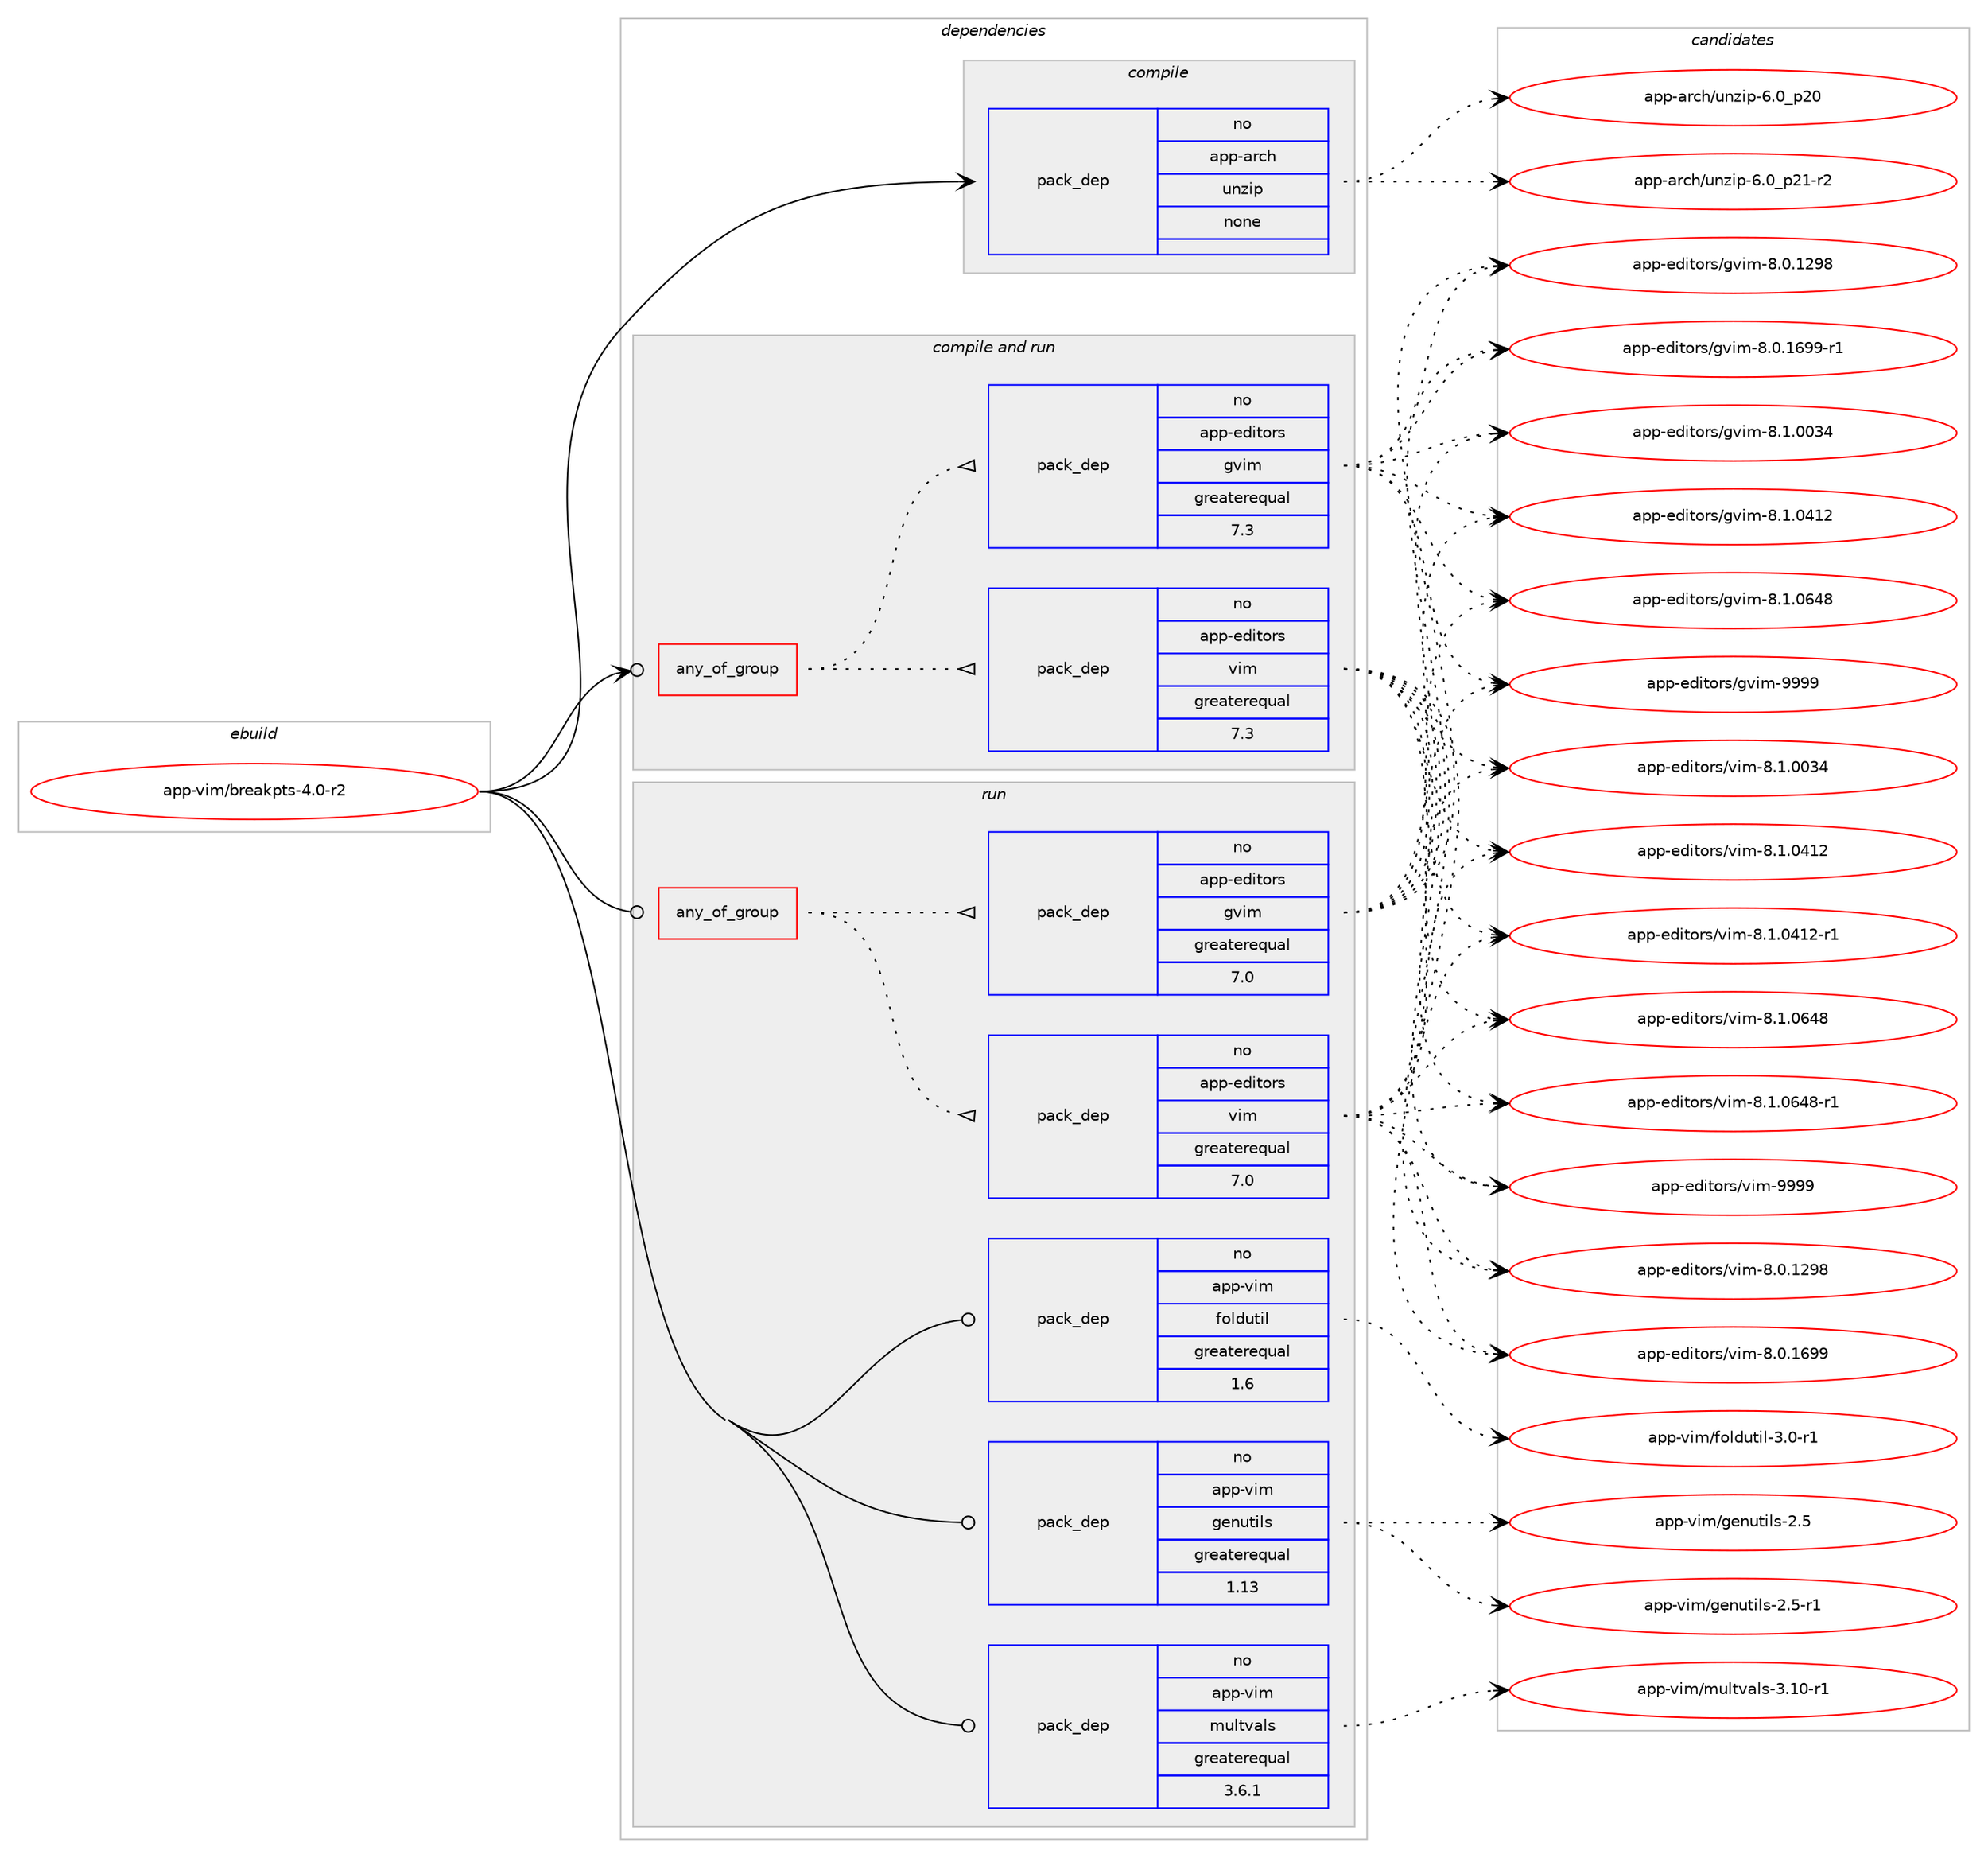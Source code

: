 digraph prolog {

# *************
# Graph options
# *************

newrank=true;
concentrate=true;
compound=true;
graph [rankdir=LR,fontname=Helvetica,fontsize=10,ranksep=1.5];#, ranksep=2.5, nodesep=0.2];
edge  [arrowhead=vee];
node  [fontname=Helvetica,fontsize=10];

# **********
# The ebuild
# **********

subgraph cluster_leftcol {
color=gray;
rank=same;
label=<<i>ebuild</i>>;
id [label="app-vim/breakpts-4.0-r2", color=red, width=4, href="../app-vim/breakpts-4.0-r2.svg"];
}

# ****************
# The dependencies
# ****************

subgraph cluster_midcol {
color=gray;
label=<<i>dependencies</i>>;
subgraph cluster_compile {
fillcolor="#eeeeee";
style=filled;
label=<<i>compile</i>>;
subgraph pack936951 {
dependency1313915 [label=<<TABLE BORDER="0" CELLBORDER="1" CELLSPACING="0" CELLPADDING="4" WIDTH="220"><TR><TD ROWSPAN="6" CELLPADDING="30">pack_dep</TD></TR><TR><TD WIDTH="110">no</TD></TR><TR><TD>app-arch</TD></TR><TR><TD>unzip</TD></TR><TR><TD>none</TD></TR><TR><TD></TD></TR></TABLE>>, shape=none, color=blue];
}
id:e -> dependency1313915:w [weight=20,style="solid",arrowhead="vee"];
}
subgraph cluster_compileandrun {
fillcolor="#eeeeee";
style=filled;
label=<<i>compile and run</i>>;
subgraph any20050 {
dependency1313916 [label=<<TABLE BORDER="0" CELLBORDER="1" CELLSPACING="0" CELLPADDING="4"><TR><TD CELLPADDING="10">any_of_group</TD></TR></TABLE>>, shape=none, color=red];subgraph pack936952 {
dependency1313917 [label=<<TABLE BORDER="0" CELLBORDER="1" CELLSPACING="0" CELLPADDING="4" WIDTH="220"><TR><TD ROWSPAN="6" CELLPADDING="30">pack_dep</TD></TR><TR><TD WIDTH="110">no</TD></TR><TR><TD>app-editors</TD></TR><TR><TD>vim</TD></TR><TR><TD>greaterequal</TD></TR><TR><TD>7.3</TD></TR></TABLE>>, shape=none, color=blue];
}
dependency1313916:e -> dependency1313917:w [weight=20,style="dotted",arrowhead="oinv"];
subgraph pack936953 {
dependency1313918 [label=<<TABLE BORDER="0" CELLBORDER="1" CELLSPACING="0" CELLPADDING="4" WIDTH="220"><TR><TD ROWSPAN="6" CELLPADDING="30">pack_dep</TD></TR><TR><TD WIDTH="110">no</TD></TR><TR><TD>app-editors</TD></TR><TR><TD>gvim</TD></TR><TR><TD>greaterequal</TD></TR><TR><TD>7.3</TD></TR></TABLE>>, shape=none, color=blue];
}
dependency1313916:e -> dependency1313918:w [weight=20,style="dotted",arrowhead="oinv"];
}
id:e -> dependency1313916:w [weight=20,style="solid",arrowhead="odotvee"];
}
subgraph cluster_run {
fillcolor="#eeeeee";
style=filled;
label=<<i>run</i>>;
subgraph any20051 {
dependency1313919 [label=<<TABLE BORDER="0" CELLBORDER="1" CELLSPACING="0" CELLPADDING="4"><TR><TD CELLPADDING="10">any_of_group</TD></TR></TABLE>>, shape=none, color=red];subgraph pack936954 {
dependency1313920 [label=<<TABLE BORDER="0" CELLBORDER="1" CELLSPACING="0" CELLPADDING="4" WIDTH="220"><TR><TD ROWSPAN="6" CELLPADDING="30">pack_dep</TD></TR><TR><TD WIDTH="110">no</TD></TR><TR><TD>app-editors</TD></TR><TR><TD>vim</TD></TR><TR><TD>greaterequal</TD></TR><TR><TD>7.0</TD></TR></TABLE>>, shape=none, color=blue];
}
dependency1313919:e -> dependency1313920:w [weight=20,style="dotted",arrowhead="oinv"];
subgraph pack936955 {
dependency1313921 [label=<<TABLE BORDER="0" CELLBORDER="1" CELLSPACING="0" CELLPADDING="4" WIDTH="220"><TR><TD ROWSPAN="6" CELLPADDING="30">pack_dep</TD></TR><TR><TD WIDTH="110">no</TD></TR><TR><TD>app-editors</TD></TR><TR><TD>gvim</TD></TR><TR><TD>greaterequal</TD></TR><TR><TD>7.0</TD></TR></TABLE>>, shape=none, color=blue];
}
dependency1313919:e -> dependency1313921:w [weight=20,style="dotted",arrowhead="oinv"];
}
id:e -> dependency1313919:w [weight=20,style="solid",arrowhead="odot"];
subgraph pack936956 {
dependency1313922 [label=<<TABLE BORDER="0" CELLBORDER="1" CELLSPACING="0" CELLPADDING="4" WIDTH="220"><TR><TD ROWSPAN="6" CELLPADDING="30">pack_dep</TD></TR><TR><TD WIDTH="110">no</TD></TR><TR><TD>app-vim</TD></TR><TR><TD>foldutil</TD></TR><TR><TD>greaterequal</TD></TR><TR><TD>1.6</TD></TR></TABLE>>, shape=none, color=blue];
}
id:e -> dependency1313922:w [weight=20,style="solid",arrowhead="odot"];
subgraph pack936957 {
dependency1313923 [label=<<TABLE BORDER="0" CELLBORDER="1" CELLSPACING="0" CELLPADDING="4" WIDTH="220"><TR><TD ROWSPAN="6" CELLPADDING="30">pack_dep</TD></TR><TR><TD WIDTH="110">no</TD></TR><TR><TD>app-vim</TD></TR><TR><TD>genutils</TD></TR><TR><TD>greaterequal</TD></TR><TR><TD>1.13</TD></TR></TABLE>>, shape=none, color=blue];
}
id:e -> dependency1313923:w [weight=20,style="solid",arrowhead="odot"];
subgraph pack936958 {
dependency1313924 [label=<<TABLE BORDER="0" CELLBORDER="1" CELLSPACING="0" CELLPADDING="4" WIDTH="220"><TR><TD ROWSPAN="6" CELLPADDING="30">pack_dep</TD></TR><TR><TD WIDTH="110">no</TD></TR><TR><TD>app-vim</TD></TR><TR><TD>multvals</TD></TR><TR><TD>greaterequal</TD></TR><TR><TD>3.6.1</TD></TR></TABLE>>, shape=none, color=blue];
}
id:e -> dependency1313924:w [weight=20,style="solid",arrowhead="odot"];
}
}

# **************
# The candidates
# **************

subgraph cluster_choices {
rank=same;
color=gray;
label=<<i>candidates</i>>;

subgraph choice936951 {
color=black;
nodesep=1;
choice971121124597114991044711711012210511245544648951125048 [label="app-arch/unzip-6.0_p20", color=red, width=4,href="../app-arch/unzip-6.0_p20.svg"];
choice9711211245971149910447117110122105112455446489511250494511450 [label="app-arch/unzip-6.0_p21-r2", color=red, width=4,href="../app-arch/unzip-6.0_p21-r2.svg"];
dependency1313915:e -> choice971121124597114991044711711012210511245544648951125048:w [style=dotted,weight="100"];
dependency1313915:e -> choice9711211245971149910447117110122105112455446489511250494511450:w [style=dotted,weight="100"];
}
subgraph choice936952 {
color=black;
nodesep=1;
choice971121124510110010511611111411547118105109455646484649505756 [label="app-editors/vim-8.0.1298", color=red, width=4,href="../app-editors/vim-8.0.1298.svg"];
choice971121124510110010511611111411547118105109455646484649545757 [label="app-editors/vim-8.0.1699", color=red, width=4,href="../app-editors/vim-8.0.1699.svg"];
choice971121124510110010511611111411547118105109455646494648485152 [label="app-editors/vim-8.1.0034", color=red, width=4,href="../app-editors/vim-8.1.0034.svg"];
choice971121124510110010511611111411547118105109455646494648524950 [label="app-editors/vim-8.1.0412", color=red, width=4,href="../app-editors/vim-8.1.0412.svg"];
choice9711211245101100105116111114115471181051094556464946485249504511449 [label="app-editors/vim-8.1.0412-r1", color=red, width=4,href="../app-editors/vim-8.1.0412-r1.svg"];
choice971121124510110010511611111411547118105109455646494648545256 [label="app-editors/vim-8.1.0648", color=red, width=4,href="../app-editors/vim-8.1.0648.svg"];
choice9711211245101100105116111114115471181051094556464946485452564511449 [label="app-editors/vim-8.1.0648-r1", color=red, width=4,href="../app-editors/vim-8.1.0648-r1.svg"];
choice9711211245101100105116111114115471181051094557575757 [label="app-editors/vim-9999", color=red, width=4,href="../app-editors/vim-9999.svg"];
dependency1313917:e -> choice971121124510110010511611111411547118105109455646484649505756:w [style=dotted,weight="100"];
dependency1313917:e -> choice971121124510110010511611111411547118105109455646484649545757:w [style=dotted,weight="100"];
dependency1313917:e -> choice971121124510110010511611111411547118105109455646494648485152:w [style=dotted,weight="100"];
dependency1313917:e -> choice971121124510110010511611111411547118105109455646494648524950:w [style=dotted,weight="100"];
dependency1313917:e -> choice9711211245101100105116111114115471181051094556464946485249504511449:w [style=dotted,weight="100"];
dependency1313917:e -> choice971121124510110010511611111411547118105109455646494648545256:w [style=dotted,weight="100"];
dependency1313917:e -> choice9711211245101100105116111114115471181051094556464946485452564511449:w [style=dotted,weight="100"];
dependency1313917:e -> choice9711211245101100105116111114115471181051094557575757:w [style=dotted,weight="100"];
}
subgraph choice936953 {
color=black;
nodesep=1;
choice971121124510110010511611111411547103118105109455646484649505756 [label="app-editors/gvim-8.0.1298", color=red, width=4,href="../app-editors/gvim-8.0.1298.svg"];
choice9711211245101100105116111114115471031181051094556464846495457574511449 [label="app-editors/gvim-8.0.1699-r1", color=red, width=4,href="../app-editors/gvim-8.0.1699-r1.svg"];
choice971121124510110010511611111411547103118105109455646494648485152 [label="app-editors/gvim-8.1.0034", color=red, width=4,href="../app-editors/gvim-8.1.0034.svg"];
choice971121124510110010511611111411547103118105109455646494648524950 [label="app-editors/gvim-8.1.0412", color=red, width=4,href="../app-editors/gvim-8.1.0412.svg"];
choice971121124510110010511611111411547103118105109455646494648545256 [label="app-editors/gvim-8.1.0648", color=red, width=4,href="../app-editors/gvim-8.1.0648.svg"];
choice9711211245101100105116111114115471031181051094557575757 [label="app-editors/gvim-9999", color=red, width=4,href="../app-editors/gvim-9999.svg"];
dependency1313918:e -> choice971121124510110010511611111411547103118105109455646484649505756:w [style=dotted,weight="100"];
dependency1313918:e -> choice9711211245101100105116111114115471031181051094556464846495457574511449:w [style=dotted,weight="100"];
dependency1313918:e -> choice971121124510110010511611111411547103118105109455646494648485152:w [style=dotted,weight="100"];
dependency1313918:e -> choice971121124510110010511611111411547103118105109455646494648524950:w [style=dotted,weight="100"];
dependency1313918:e -> choice971121124510110010511611111411547103118105109455646494648545256:w [style=dotted,weight="100"];
dependency1313918:e -> choice9711211245101100105116111114115471031181051094557575757:w [style=dotted,weight="100"];
}
subgraph choice936954 {
color=black;
nodesep=1;
choice971121124510110010511611111411547118105109455646484649505756 [label="app-editors/vim-8.0.1298", color=red, width=4,href="../app-editors/vim-8.0.1298.svg"];
choice971121124510110010511611111411547118105109455646484649545757 [label="app-editors/vim-8.0.1699", color=red, width=4,href="../app-editors/vim-8.0.1699.svg"];
choice971121124510110010511611111411547118105109455646494648485152 [label="app-editors/vim-8.1.0034", color=red, width=4,href="../app-editors/vim-8.1.0034.svg"];
choice971121124510110010511611111411547118105109455646494648524950 [label="app-editors/vim-8.1.0412", color=red, width=4,href="../app-editors/vim-8.1.0412.svg"];
choice9711211245101100105116111114115471181051094556464946485249504511449 [label="app-editors/vim-8.1.0412-r1", color=red, width=4,href="../app-editors/vim-8.1.0412-r1.svg"];
choice971121124510110010511611111411547118105109455646494648545256 [label="app-editors/vim-8.1.0648", color=red, width=4,href="../app-editors/vim-8.1.0648.svg"];
choice9711211245101100105116111114115471181051094556464946485452564511449 [label="app-editors/vim-8.1.0648-r1", color=red, width=4,href="../app-editors/vim-8.1.0648-r1.svg"];
choice9711211245101100105116111114115471181051094557575757 [label="app-editors/vim-9999", color=red, width=4,href="../app-editors/vim-9999.svg"];
dependency1313920:e -> choice971121124510110010511611111411547118105109455646484649505756:w [style=dotted,weight="100"];
dependency1313920:e -> choice971121124510110010511611111411547118105109455646484649545757:w [style=dotted,weight="100"];
dependency1313920:e -> choice971121124510110010511611111411547118105109455646494648485152:w [style=dotted,weight="100"];
dependency1313920:e -> choice971121124510110010511611111411547118105109455646494648524950:w [style=dotted,weight="100"];
dependency1313920:e -> choice9711211245101100105116111114115471181051094556464946485249504511449:w [style=dotted,weight="100"];
dependency1313920:e -> choice971121124510110010511611111411547118105109455646494648545256:w [style=dotted,weight="100"];
dependency1313920:e -> choice9711211245101100105116111114115471181051094556464946485452564511449:w [style=dotted,weight="100"];
dependency1313920:e -> choice9711211245101100105116111114115471181051094557575757:w [style=dotted,weight="100"];
}
subgraph choice936955 {
color=black;
nodesep=1;
choice971121124510110010511611111411547103118105109455646484649505756 [label="app-editors/gvim-8.0.1298", color=red, width=4,href="../app-editors/gvim-8.0.1298.svg"];
choice9711211245101100105116111114115471031181051094556464846495457574511449 [label="app-editors/gvim-8.0.1699-r1", color=red, width=4,href="../app-editors/gvim-8.0.1699-r1.svg"];
choice971121124510110010511611111411547103118105109455646494648485152 [label="app-editors/gvim-8.1.0034", color=red, width=4,href="../app-editors/gvim-8.1.0034.svg"];
choice971121124510110010511611111411547103118105109455646494648524950 [label="app-editors/gvim-8.1.0412", color=red, width=4,href="../app-editors/gvim-8.1.0412.svg"];
choice971121124510110010511611111411547103118105109455646494648545256 [label="app-editors/gvim-8.1.0648", color=red, width=4,href="../app-editors/gvim-8.1.0648.svg"];
choice9711211245101100105116111114115471031181051094557575757 [label="app-editors/gvim-9999", color=red, width=4,href="../app-editors/gvim-9999.svg"];
dependency1313921:e -> choice971121124510110010511611111411547103118105109455646484649505756:w [style=dotted,weight="100"];
dependency1313921:e -> choice9711211245101100105116111114115471031181051094556464846495457574511449:w [style=dotted,weight="100"];
dependency1313921:e -> choice971121124510110010511611111411547103118105109455646494648485152:w [style=dotted,weight="100"];
dependency1313921:e -> choice971121124510110010511611111411547103118105109455646494648524950:w [style=dotted,weight="100"];
dependency1313921:e -> choice971121124510110010511611111411547103118105109455646494648545256:w [style=dotted,weight="100"];
dependency1313921:e -> choice9711211245101100105116111114115471031181051094557575757:w [style=dotted,weight="100"];
}
subgraph choice936956 {
color=black;
nodesep=1;
choice971121124511810510947102111108100117116105108455146484511449 [label="app-vim/foldutil-3.0-r1", color=red, width=4,href="../app-vim/foldutil-3.0-r1.svg"];
dependency1313922:e -> choice971121124511810510947102111108100117116105108455146484511449:w [style=dotted,weight="100"];
}
subgraph choice936957 {
color=black;
nodesep=1;
choice97112112451181051094710310111011711610510811545504653 [label="app-vim/genutils-2.5", color=red, width=4,href="../app-vim/genutils-2.5.svg"];
choice971121124511810510947103101110117116105108115455046534511449 [label="app-vim/genutils-2.5-r1", color=red, width=4,href="../app-vim/genutils-2.5-r1.svg"];
dependency1313923:e -> choice97112112451181051094710310111011711610510811545504653:w [style=dotted,weight="100"];
dependency1313923:e -> choice971121124511810510947103101110117116105108115455046534511449:w [style=dotted,weight="100"];
}
subgraph choice936958 {
color=black;
nodesep=1;
choice9711211245118105109471091171081161189710811545514649484511449 [label="app-vim/multvals-3.10-r1", color=red, width=4,href="../app-vim/multvals-3.10-r1.svg"];
dependency1313924:e -> choice9711211245118105109471091171081161189710811545514649484511449:w [style=dotted,weight="100"];
}
}

}
